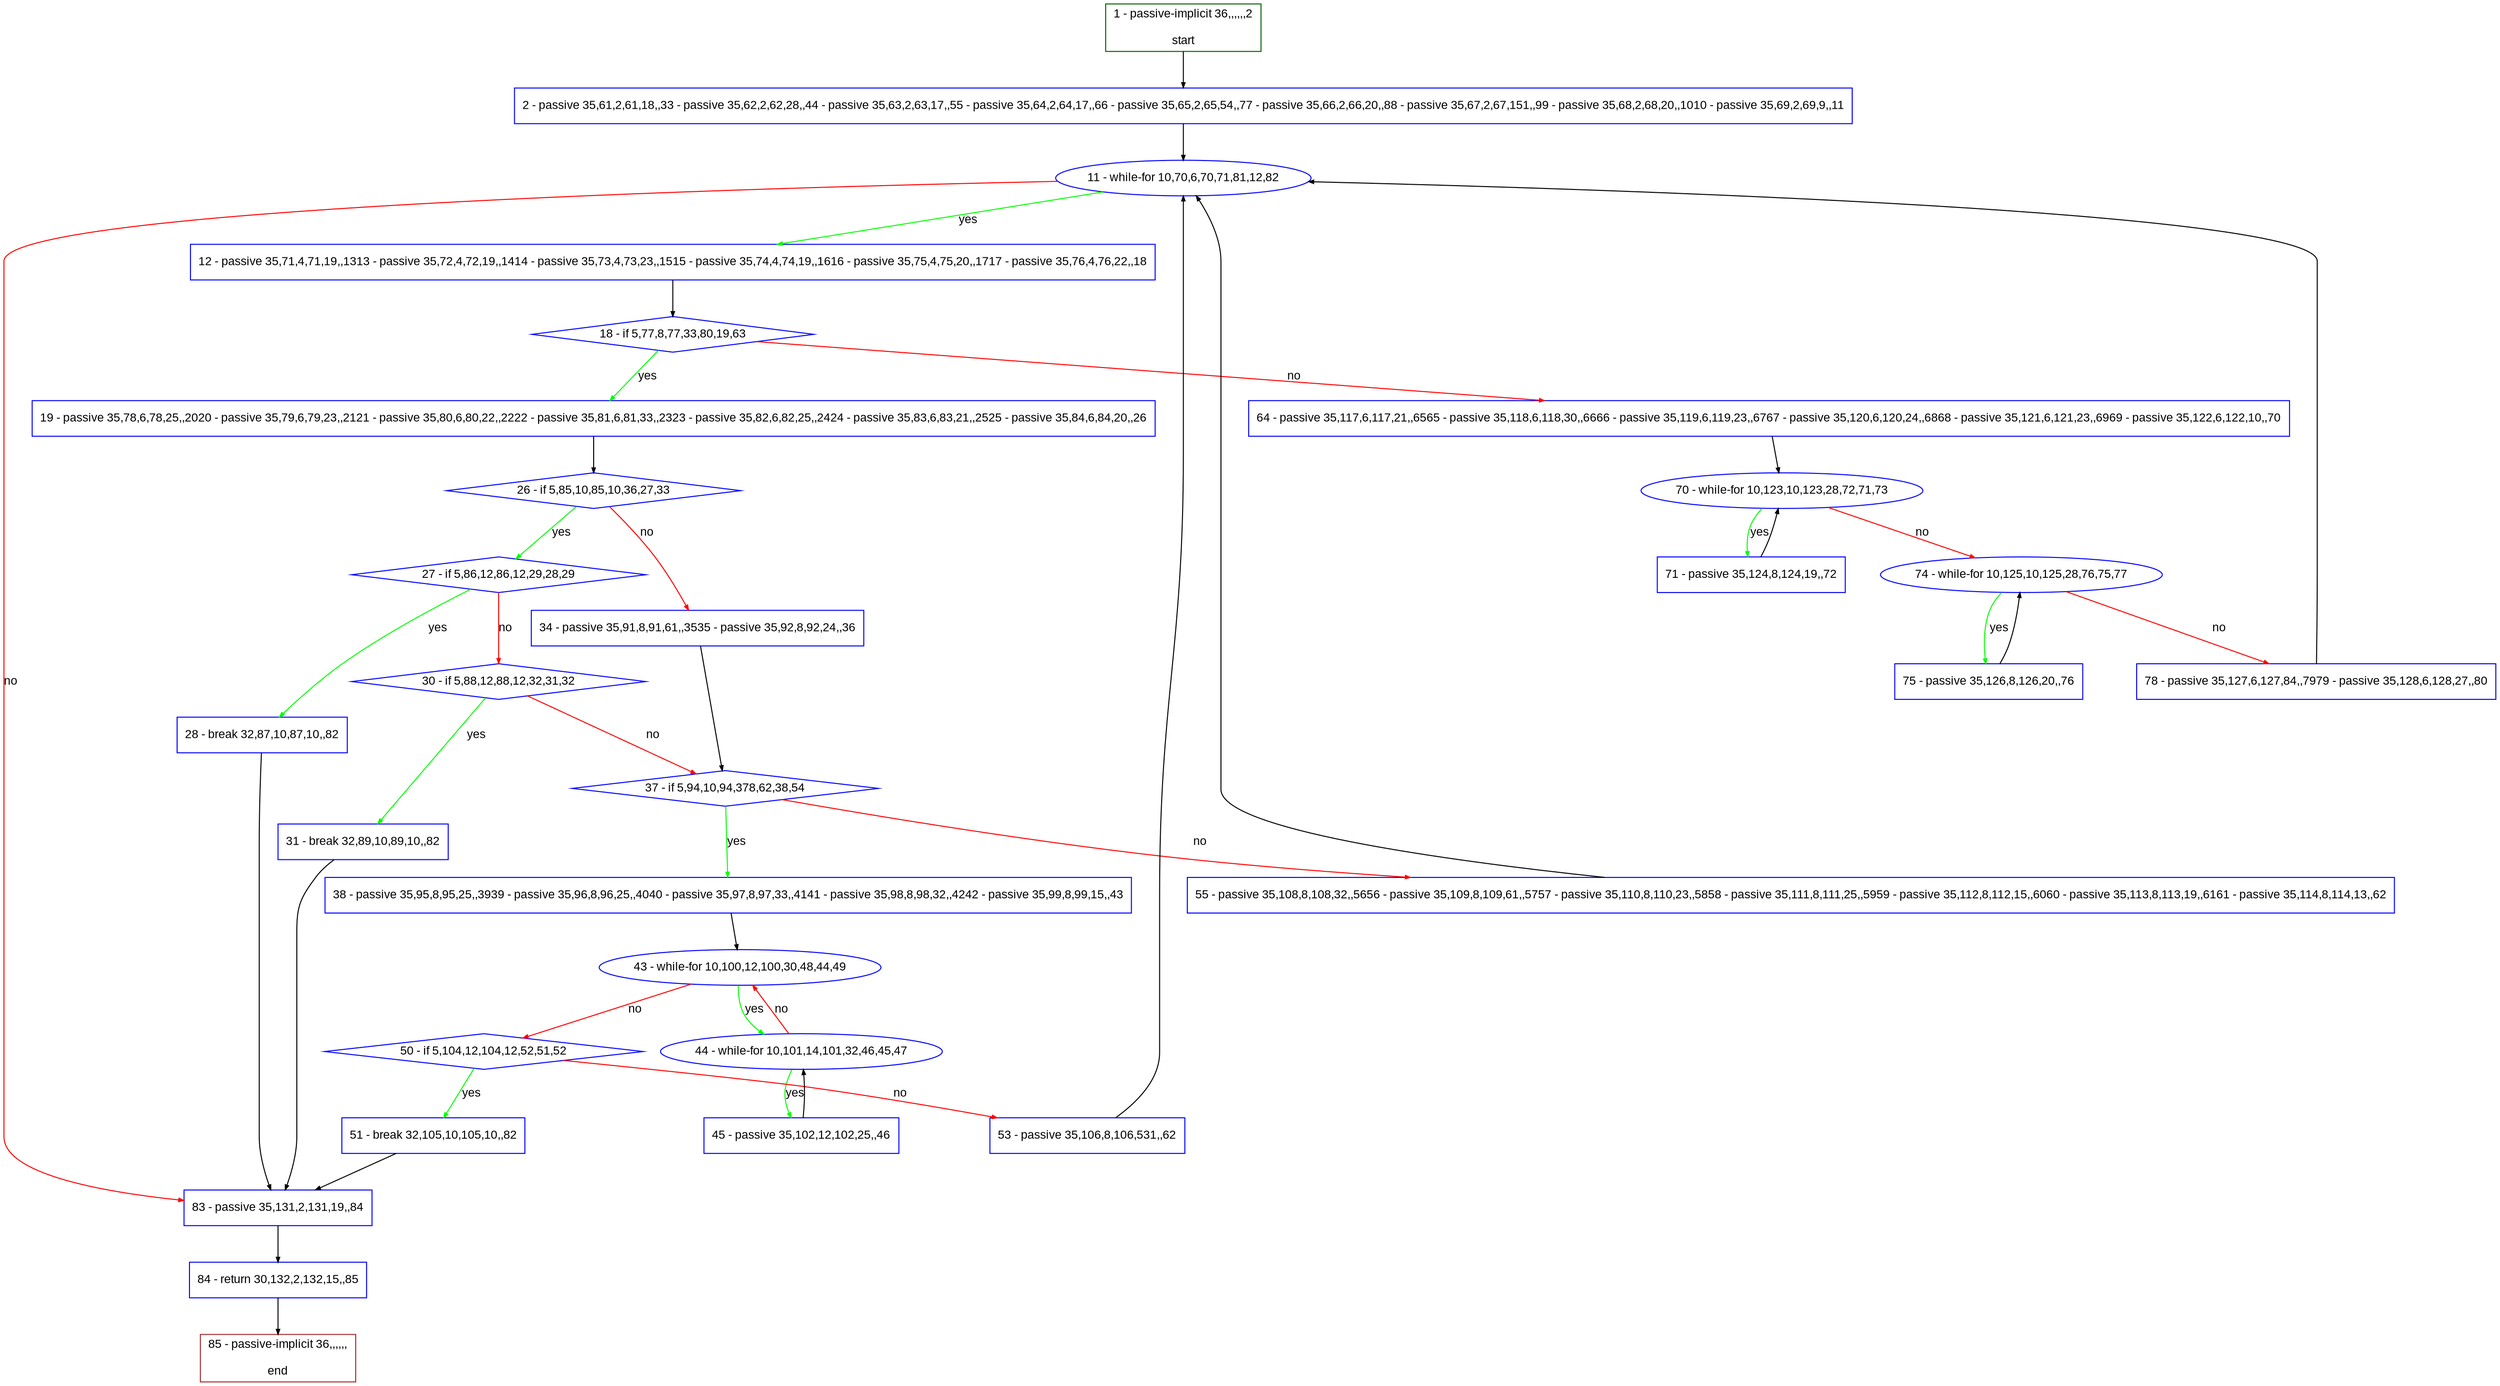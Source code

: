 digraph "" {
  graph [pack="true", label="", fontsize="12", packmode="clust", fontname="Arial", fillcolor="#FFFFCC", bgcolor="white", style="rounded,filled", compound="true"];
  node [node_initialized="no", label="", color="grey", fontsize="12", fillcolor="white", fontname="Arial", style="filled", shape="rectangle", compound="true", fixedsize="false"];
  edge [fontcolor="black", arrowhead="normal", arrowtail="none", arrowsize="0.5", ltail="", label="", color="black", fontsize="12", lhead="", fontname="Arial", dir="forward", compound="true"];
  __N1 [label="2 - passive 35,61,2,61,18,,33 - passive 35,62,2,62,28,,44 - passive 35,63,2,63,17,,55 - passive 35,64,2,64,17,,66 - passive 35,65,2,65,54,,77 - passive 35,66,2,66,20,,88 - passive 35,67,2,67,151,,99 - passive 35,68,2,68,20,,1010 - passive 35,69,2,69,9,,11", color="#0000ff", fillcolor="#ffffff", style="filled", shape="box"];
  __N2 [label="1 - passive-implicit 36,,,,,,2\n\nstart", color="#006400", fillcolor="#ffffff", style="filled", shape="box"];
  __N3 [label="11 - while-for 10,70,6,70,71,81,12,82", color="#0000ff", fillcolor="#ffffff", style="filled", shape="oval"];
  __N4 [label="12 - passive 35,71,4,71,19,,1313 - passive 35,72,4,72,19,,1414 - passive 35,73,4,73,23,,1515 - passive 35,74,4,74,19,,1616 - passive 35,75,4,75,20,,1717 - passive 35,76,4,76,22,,18", color="#0000ff", fillcolor="#ffffff", style="filled", shape="box"];
  __N5 [label="83 - passive 35,131,2,131,19,,84", color="#0000ff", fillcolor="#ffffff", style="filled", shape="box"];
  __N6 [label="18 - if 5,77,8,77,33,80,19,63", color="#0000ff", fillcolor="#ffffff", style="filled", shape="diamond"];
  __N7 [label="19 - passive 35,78,6,78,25,,2020 - passive 35,79,6,79,23,,2121 - passive 35,80,6,80,22,,2222 - passive 35,81,6,81,33,,2323 - passive 35,82,6,82,25,,2424 - passive 35,83,6,83,21,,2525 - passive 35,84,6,84,20,,26", color="#0000ff", fillcolor="#ffffff", style="filled", shape="box"];
  __N8 [label="64 - passive 35,117,6,117,21,,6565 - passive 35,118,6,118,30,,6666 - passive 35,119,6,119,23,,6767 - passive 35,120,6,120,24,,6868 - passive 35,121,6,121,23,,6969 - passive 35,122,6,122,10,,70", color="#0000ff", fillcolor="#ffffff", style="filled", shape="box"];
  __N9 [label="26 - if 5,85,10,85,10,36,27,33", color="#0000ff", fillcolor="#ffffff", style="filled", shape="diamond"];
  __N10 [label="27 - if 5,86,12,86,12,29,28,29", color="#0000ff", fillcolor="#ffffff", style="filled", shape="diamond"];
  __N11 [label="34 - passive 35,91,8,91,61,,3535 - passive 35,92,8,92,24,,36", color="#0000ff", fillcolor="#ffffff", style="filled", shape="box"];
  __N12 [label="28 - break 32,87,10,87,10,,82", color="#0000ff", fillcolor="#ffffff", style="filled", shape="box"];
  __N13 [label="30 - if 5,88,12,88,12,32,31,32", color="#0000ff", fillcolor="#ffffff", style="filled", shape="diamond"];
  __N14 [label="31 - break 32,89,10,89,10,,82", color="#0000ff", fillcolor="#ffffff", style="filled", shape="box"];
  __N15 [label="37 - if 5,94,10,94,378,62,38,54", color="#0000ff", fillcolor="#ffffff", style="filled", shape="diamond"];
  __N16 [label="38 - passive 35,95,8,95,25,,3939 - passive 35,96,8,96,25,,4040 - passive 35,97,8,97,33,,4141 - passive 35,98,8,98,32,,4242 - passive 35,99,8,99,15,,43", color="#0000ff", fillcolor="#ffffff", style="filled", shape="box"];
  __N17 [label="55 - passive 35,108,8,108,32,,5656 - passive 35,109,8,109,61,,5757 - passive 35,110,8,110,23,,5858 - passive 35,111,8,111,25,,5959 - passive 35,112,8,112,15,,6060 - passive 35,113,8,113,19,,6161 - passive 35,114,8,114,13,,62", color="#0000ff", fillcolor="#ffffff", style="filled", shape="box"];
  __N18 [label="43 - while-for 10,100,12,100,30,48,44,49", color="#0000ff", fillcolor="#ffffff", style="filled", shape="oval"];
  __N19 [label="44 - while-for 10,101,14,101,32,46,45,47", color="#0000ff", fillcolor="#ffffff", style="filled", shape="oval"];
  __N20 [label="50 - if 5,104,12,104,12,52,51,52", color="#0000ff", fillcolor="#ffffff", style="filled", shape="diamond"];
  __N21 [label="45 - passive 35,102,12,102,25,,46", color="#0000ff", fillcolor="#ffffff", style="filled", shape="box"];
  __N22 [label="51 - break 32,105,10,105,10,,82", color="#0000ff", fillcolor="#ffffff", style="filled", shape="box"];
  __N23 [label="53 - passive 35,106,8,106,531,,62", color="#0000ff", fillcolor="#ffffff", style="filled", shape="box"];
  __N24 [label="70 - while-for 10,123,10,123,28,72,71,73", color="#0000ff", fillcolor="#ffffff", style="filled", shape="oval"];
  __N25 [label="71 - passive 35,124,8,124,19,,72", color="#0000ff", fillcolor="#ffffff", style="filled", shape="box"];
  __N26 [label="74 - while-for 10,125,10,125,28,76,75,77", color="#0000ff", fillcolor="#ffffff", style="filled", shape="oval"];
  __N27 [label="75 - passive 35,126,8,126,20,,76", color="#0000ff", fillcolor="#ffffff", style="filled", shape="box"];
  __N28 [label="78 - passive 35,127,6,127,84,,7979 - passive 35,128,6,128,27,,80", color="#0000ff", fillcolor="#ffffff", style="filled", shape="box"];
  __N29 [label="84 - return 30,132,2,132,15,,85", color="#0000ff", fillcolor="#ffffff", style="filled", shape="box"];
  __N30 [label="85 - passive-implicit 36,,,,,,\n\nend", color="#a52a2a", fillcolor="#ffffff", style="filled", shape="box"];
  __N2 -> __N1 [arrowhead="normal", arrowtail="none", color="#000000", label="", dir="forward"];
  __N1 -> __N3 [arrowhead="normal", arrowtail="none", color="#000000", label="", dir="forward"];
  __N3 -> __N4 [arrowhead="normal", arrowtail="none", color="#00ff00", label="yes", dir="forward"];
  __N3 -> __N5 [arrowhead="normal", arrowtail="none", color="#ff0000", label="no", dir="forward"];
  __N4 -> __N6 [arrowhead="normal", arrowtail="none", color="#000000", label="", dir="forward"];
  __N6 -> __N7 [arrowhead="normal", arrowtail="none", color="#00ff00", label="yes", dir="forward"];
  __N6 -> __N8 [arrowhead="normal", arrowtail="none", color="#ff0000", label="no", dir="forward"];
  __N7 -> __N9 [arrowhead="normal", arrowtail="none", color="#000000", label="", dir="forward"];
  __N9 -> __N10 [arrowhead="normal", arrowtail="none", color="#00ff00", label="yes", dir="forward"];
  __N9 -> __N11 [arrowhead="normal", arrowtail="none", color="#ff0000", label="no", dir="forward"];
  __N10 -> __N12 [arrowhead="normal", arrowtail="none", color="#00ff00", label="yes", dir="forward"];
  __N10 -> __N13 [arrowhead="normal", arrowtail="none", color="#ff0000", label="no", dir="forward"];
  __N12 -> __N5 [arrowhead="normal", arrowtail="none", color="#000000", label="", dir="forward"];
  __N13 -> __N14 [arrowhead="normal", arrowtail="none", color="#00ff00", label="yes", dir="forward"];
  __N13 -> __N15 [arrowhead="normal", arrowtail="none", color="#ff0000", label="no", dir="forward"];
  __N14 -> __N5 [arrowhead="normal", arrowtail="none", color="#000000", label="", dir="forward"];
  __N11 -> __N15 [arrowhead="normal", arrowtail="none", color="#000000", label="", dir="forward"];
  __N15 -> __N16 [arrowhead="normal", arrowtail="none", color="#00ff00", label="yes", dir="forward"];
  __N15 -> __N17 [arrowhead="normal", arrowtail="none", color="#ff0000", label="no", dir="forward"];
  __N16 -> __N18 [arrowhead="normal", arrowtail="none", color="#000000", label="", dir="forward"];
  __N18 -> __N19 [arrowhead="normal", arrowtail="none", color="#00ff00", label="yes", dir="forward"];
  __N19 -> __N18 [arrowhead="normal", arrowtail="none", color="#ff0000", label="no", dir="forward"];
  __N18 -> __N20 [arrowhead="normal", arrowtail="none", color="#ff0000", label="no", dir="forward"];
  __N19 -> __N21 [arrowhead="normal", arrowtail="none", color="#00ff00", label="yes", dir="forward"];
  __N21 -> __N19 [arrowhead="normal", arrowtail="none", color="#000000", label="", dir="forward"];
  __N20 -> __N22 [arrowhead="normal", arrowtail="none", color="#00ff00", label="yes", dir="forward"];
  __N20 -> __N23 [arrowhead="normal", arrowtail="none", color="#ff0000", label="no", dir="forward"];
  __N22 -> __N5 [arrowhead="normal", arrowtail="none", color="#000000", label="", dir="forward"];
  __N23 -> __N3 [arrowhead="normal", arrowtail="none", color="#000000", label="", dir="forward"];
  __N17 -> __N3 [arrowhead="normal", arrowtail="none", color="#000000", label="", dir="forward"];
  __N8 -> __N24 [arrowhead="normal", arrowtail="none", color="#000000", label="", dir="forward"];
  __N24 -> __N25 [arrowhead="normal", arrowtail="none", color="#00ff00", label="yes", dir="forward"];
  __N25 -> __N24 [arrowhead="normal", arrowtail="none", color="#000000", label="", dir="forward"];
  __N24 -> __N26 [arrowhead="normal", arrowtail="none", color="#ff0000", label="no", dir="forward"];
  __N26 -> __N27 [arrowhead="normal", arrowtail="none", color="#00ff00", label="yes", dir="forward"];
  __N27 -> __N26 [arrowhead="normal", arrowtail="none", color="#000000", label="", dir="forward"];
  __N26 -> __N28 [arrowhead="normal", arrowtail="none", color="#ff0000", label="no", dir="forward"];
  __N28 -> __N3 [arrowhead="normal", arrowtail="none", color="#000000", label="", dir="forward"];
  __N5 -> __N29 [arrowhead="normal", arrowtail="none", color="#000000", label="", dir="forward"];
  __N29 -> __N30 [arrowhead="normal", arrowtail="none", color="#000000", label="", dir="forward"];
}
